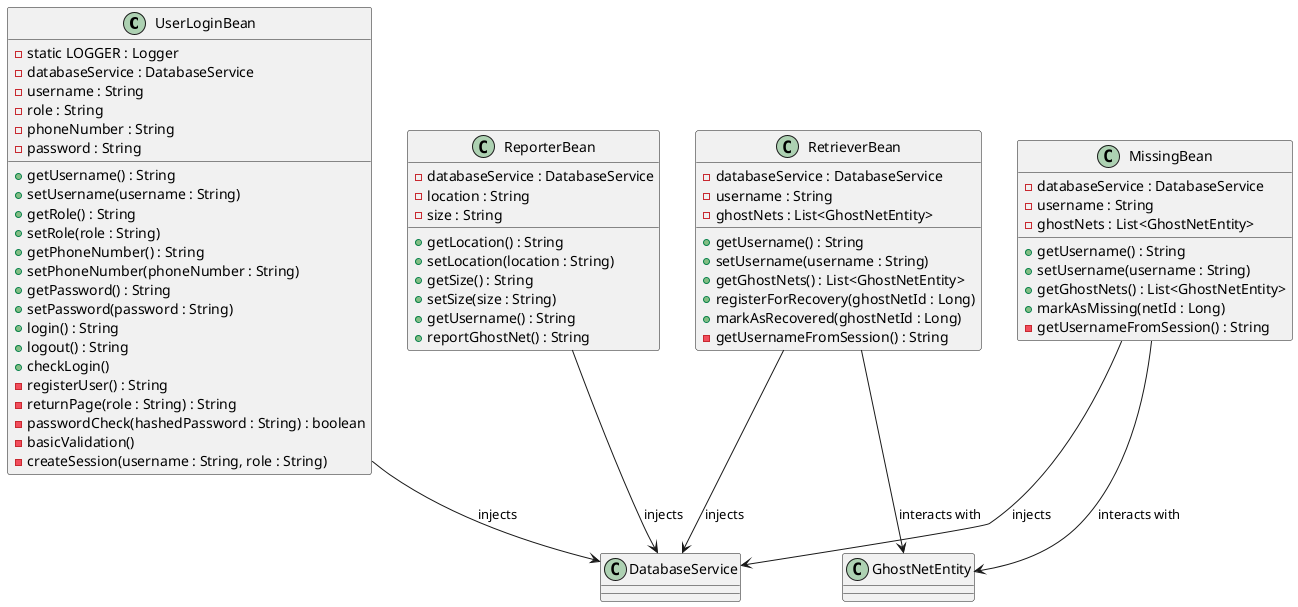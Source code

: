 @startuml
class UserLoginBean {
    - static LOGGER : Logger
    - databaseService : DatabaseService
    - username : String
    - role : String
    - phoneNumber : String
    - password : String
    + getUsername() : String
    + setUsername(username : String)
    + getRole() : String
    + setRole(role : String)
    + getPhoneNumber() : String
    + setPhoneNumber(phoneNumber : String)
    + getPassword() : String
    + setPassword(password : String)
    + login() : String
    + logout() : String
    + checkLogin()
    - registerUser() : String
    - returnPage(role : String) : String
    - passwordCheck(hashedPassword : String) : boolean
    - basicValidation()
    - createSession(username : String, role : String)
}

class ReporterBean {
    - databaseService : DatabaseService
    - location : String
    - size : String
    + getLocation() : String
    + setLocation(location : String)
    + getSize() : String
    + setSize(size : String)
    + getUsername() : String
    + reportGhostNet() : String
}

class RetrieverBean {
    - databaseService : DatabaseService
    - username : String
    - ghostNets : List<GhostNetEntity>
    + getUsername() : String
    + setUsername(username : String)
    + getGhostNets() : List<GhostNetEntity>
    + registerForRecovery(ghostNetId : Long)
    + markAsRecovered(ghostNetId : Long)
    - getUsernameFromSession() : String
}

class MissingBean {
    - databaseService : DatabaseService
    - username : String
    - ghostNets : List<GhostNetEntity>
    + getUsername() : String
    + setUsername(username : String)
    + getGhostNets() : List<GhostNetEntity>
    + markAsMissing(netId : Long)
    - getUsernameFromSession() : String
}

class DatabaseService
class GhostNetEntity

UserLoginBean --> DatabaseService : injects
ReporterBean --> DatabaseService : injects
RetrieverBean --> DatabaseService : injects
RetrieverBean --> GhostNetEntity : interacts with
MissingBean --> DatabaseService : injects
MissingBean --> GhostNetEntity : interacts with

@enduml
